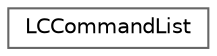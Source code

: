 digraph "类继承关系图"
{
 // LATEX_PDF_SIZE
  bgcolor="transparent";
  edge [fontname=Helvetica,fontsize=10,labelfontname=Helvetica,labelfontsize=10];
  node [fontname=Helvetica,fontsize=10,shape=box,height=0.2,width=0.4];
  rankdir="LR";
  Node0 [id="Node000000",label="LCCommandList",height=0.2,width=0.4,color="grey40", fillcolor="white", style="filled",URL="$struct_l_c_command_list.html",tooltip=" "];
}
